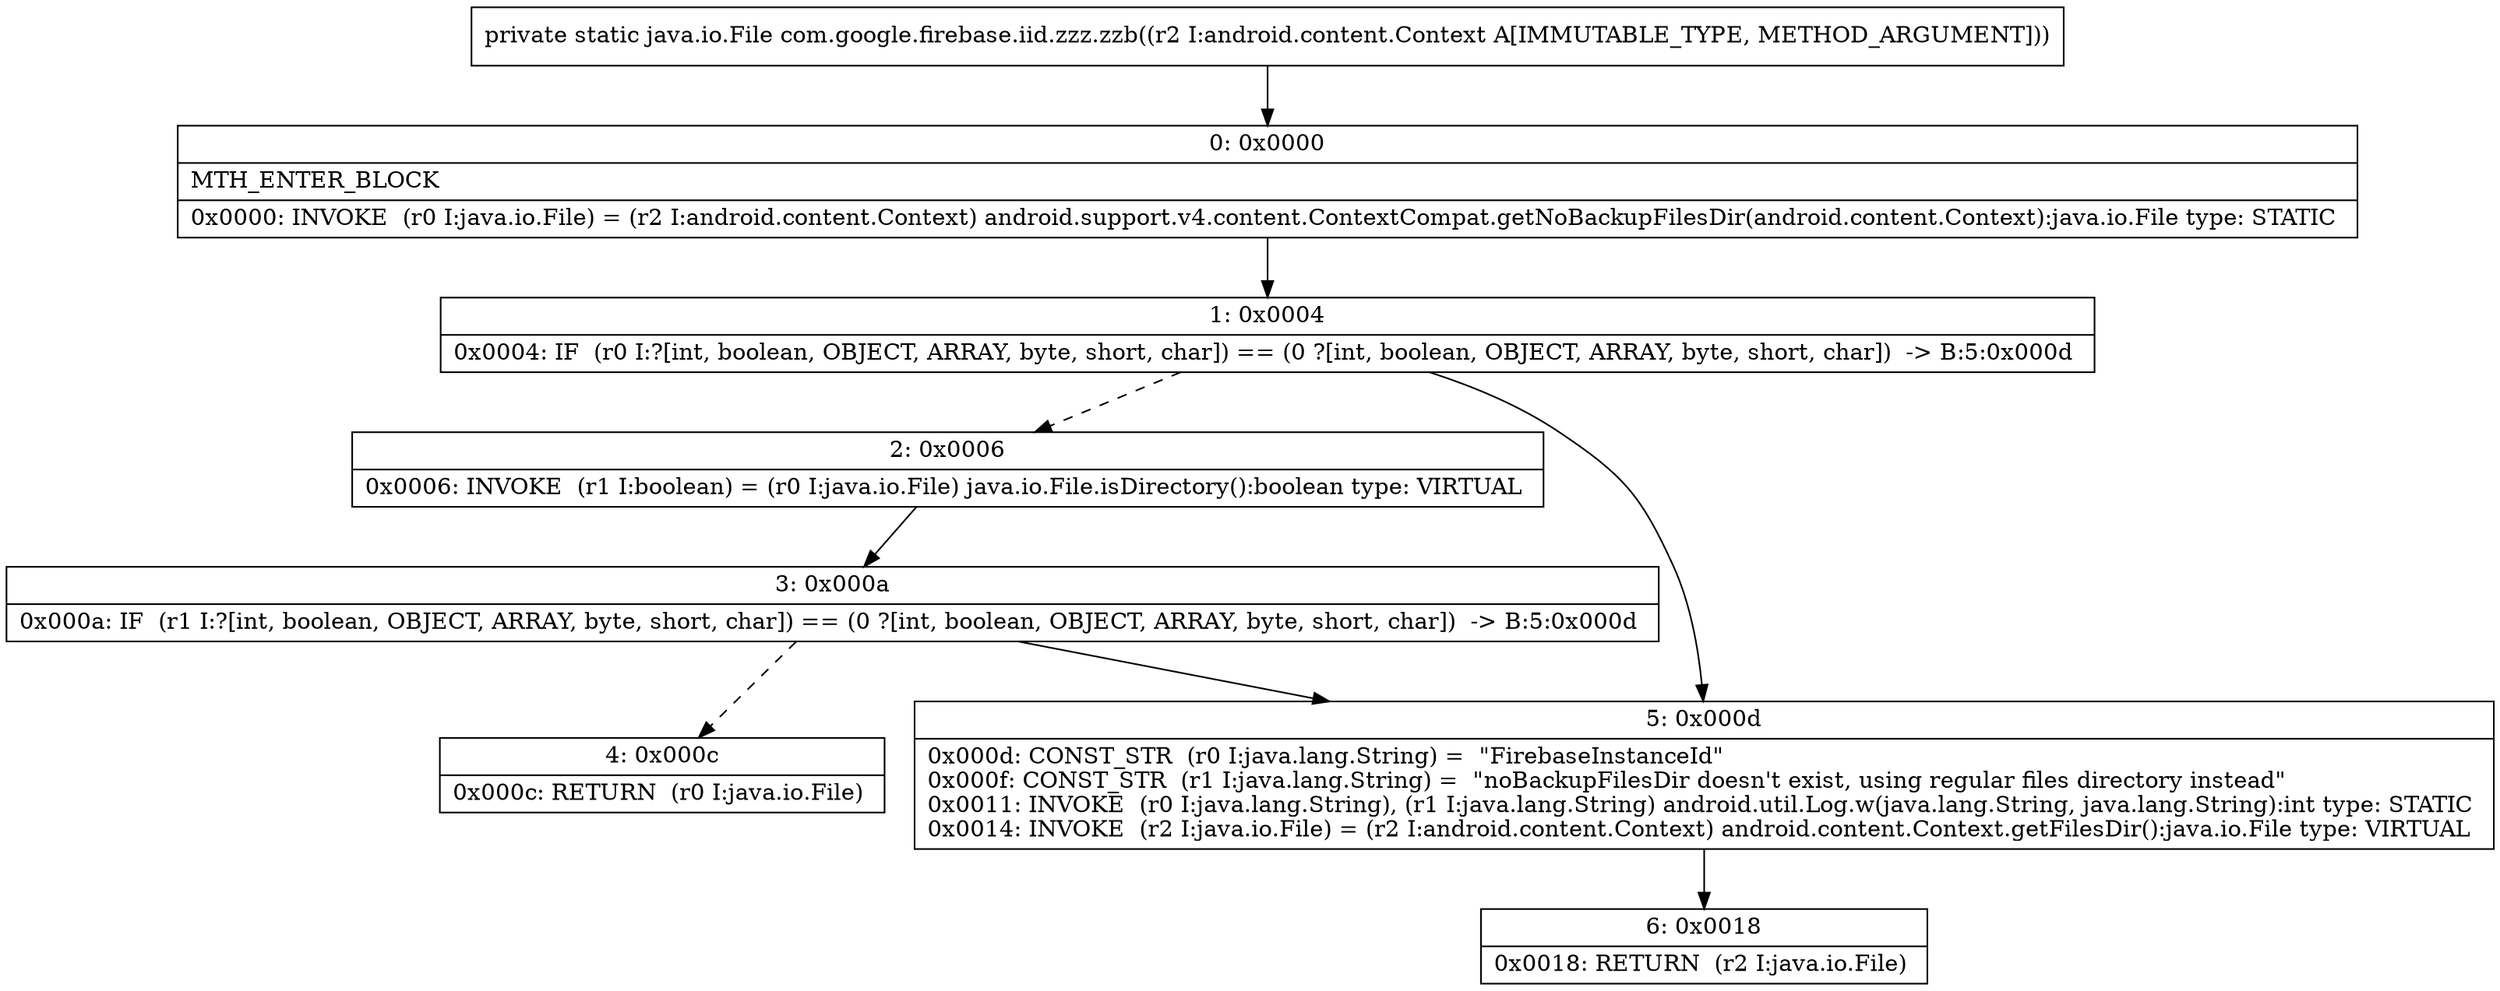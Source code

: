 digraph "CFG forcom.google.firebase.iid.zzz.zzb(Landroid\/content\/Context;)Ljava\/io\/File;" {
Node_0 [shape=record,label="{0\:\ 0x0000|MTH_ENTER_BLOCK\l|0x0000: INVOKE  (r0 I:java.io.File) = (r2 I:android.content.Context) android.support.v4.content.ContextCompat.getNoBackupFilesDir(android.content.Context):java.io.File type: STATIC \l}"];
Node_1 [shape=record,label="{1\:\ 0x0004|0x0004: IF  (r0 I:?[int, boolean, OBJECT, ARRAY, byte, short, char]) == (0 ?[int, boolean, OBJECT, ARRAY, byte, short, char])  \-\> B:5:0x000d \l}"];
Node_2 [shape=record,label="{2\:\ 0x0006|0x0006: INVOKE  (r1 I:boolean) = (r0 I:java.io.File) java.io.File.isDirectory():boolean type: VIRTUAL \l}"];
Node_3 [shape=record,label="{3\:\ 0x000a|0x000a: IF  (r1 I:?[int, boolean, OBJECT, ARRAY, byte, short, char]) == (0 ?[int, boolean, OBJECT, ARRAY, byte, short, char])  \-\> B:5:0x000d \l}"];
Node_4 [shape=record,label="{4\:\ 0x000c|0x000c: RETURN  (r0 I:java.io.File) \l}"];
Node_5 [shape=record,label="{5\:\ 0x000d|0x000d: CONST_STR  (r0 I:java.lang.String) =  \"FirebaseInstanceId\" \l0x000f: CONST_STR  (r1 I:java.lang.String) =  \"noBackupFilesDir doesn't exist, using regular files directory instead\" \l0x0011: INVOKE  (r0 I:java.lang.String), (r1 I:java.lang.String) android.util.Log.w(java.lang.String, java.lang.String):int type: STATIC \l0x0014: INVOKE  (r2 I:java.io.File) = (r2 I:android.content.Context) android.content.Context.getFilesDir():java.io.File type: VIRTUAL \l}"];
Node_6 [shape=record,label="{6\:\ 0x0018|0x0018: RETURN  (r2 I:java.io.File) \l}"];
MethodNode[shape=record,label="{private static java.io.File com.google.firebase.iid.zzz.zzb((r2 I:android.content.Context A[IMMUTABLE_TYPE, METHOD_ARGUMENT])) }"];
MethodNode -> Node_0;
Node_0 -> Node_1;
Node_1 -> Node_2[style=dashed];
Node_1 -> Node_5;
Node_2 -> Node_3;
Node_3 -> Node_4[style=dashed];
Node_3 -> Node_5;
Node_5 -> Node_6;
}

